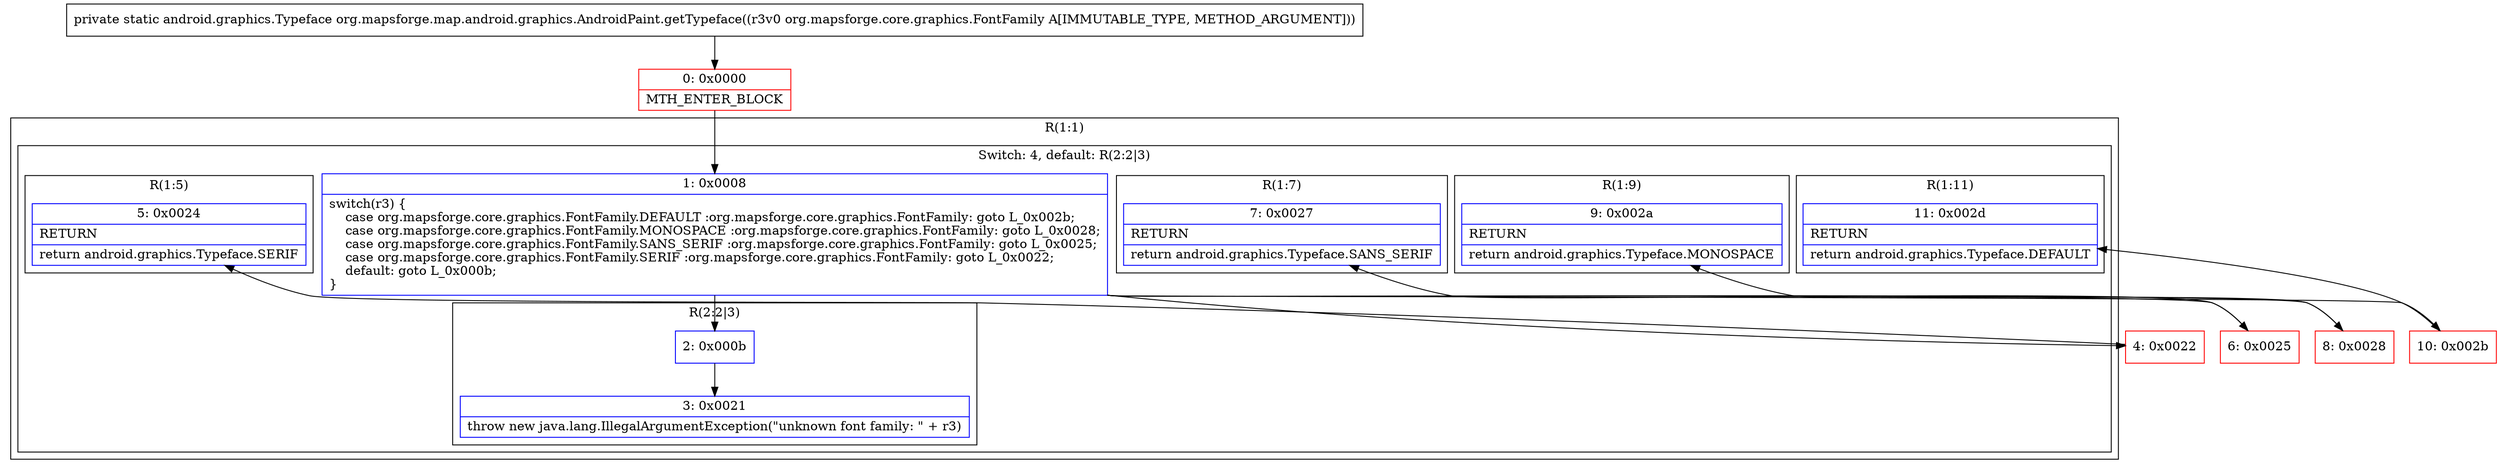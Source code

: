 digraph "CFG fororg.mapsforge.map.android.graphics.AndroidPaint.getTypeface(Lorg\/mapsforge\/core\/graphics\/FontFamily;)Landroid\/graphics\/Typeface;" {
subgraph cluster_Region_1720474576 {
label = "R(1:1)";
node [shape=record,color=blue];
subgraph cluster_SwitchRegion_1896877975 {
label = "Switch: 4, default: R(2:2|3)";
node [shape=record,color=blue];
Node_1 [shape=record,label="{1\:\ 0x0008|switch(r3) \{\l    case org.mapsforge.core.graphics.FontFamily.DEFAULT :org.mapsforge.core.graphics.FontFamily: goto L_0x002b;\l    case org.mapsforge.core.graphics.FontFamily.MONOSPACE :org.mapsforge.core.graphics.FontFamily: goto L_0x0028;\l    case org.mapsforge.core.graphics.FontFamily.SANS_SERIF :org.mapsforge.core.graphics.FontFamily: goto L_0x0025;\l    case org.mapsforge.core.graphics.FontFamily.SERIF :org.mapsforge.core.graphics.FontFamily: goto L_0x0022;\l    default: goto L_0x000b;\l\}\l}"];
subgraph cluster_Region_1869234188 {
label = "R(1:11)";
node [shape=record,color=blue];
Node_11 [shape=record,label="{11\:\ 0x002d|RETURN\l|return android.graphics.Typeface.DEFAULT\l}"];
}
subgraph cluster_Region_679826889 {
label = "R(1:9)";
node [shape=record,color=blue];
Node_9 [shape=record,label="{9\:\ 0x002a|RETURN\l|return android.graphics.Typeface.MONOSPACE\l}"];
}
subgraph cluster_Region_743688658 {
label = "R(1:7)";
node [shape=record,color=blue];
Node_7 [shape=record,label="{7\:\ 0x0027|RETURN\l|return android.graphics.Typeface.SANS_SERIF\l}"];
}
subgraph cluster_Region_1573787512 {
label = "R(1:5)";
node [shape=record,color=blue];
Node_5 [shape=record,label="{5\:\ 0x0024|RETURN\l|return android.graphics.Typeface.SERIF\l}"];
}
subgraph cluster_Region_1612269293 {
label = "R(2:2|3)";
node [shape=record,color=blue];
Node_2 [shape=record,label="{2\:\ 0x000b}"];
Node_3 [shape=record,label="{3\:\ 0x0021|throw new java.lang.IllegalArgumentException(\"unknown font family: \" + r3)\l}"];
}
}
}
Node_0 [shape=record,color=red,label="{0\:\ 0x0000|MTH_ENTER_BLOCK\l}"];
Node_4 [shape=record,color=red,label="{4\:\ 0x0022}"];
Node_6 [shape=record,color=red,label="{6\:\ 0x0025}"];
Node_8 [shape=record,color=red,label="{8\:\ 0x0028}"];
Node_10 [shape=record,color=red,label="{10\:\ 0x002b}"];
MethodNode[shape=record,label="{private static android.graphics.Typeface org.mapsforge.map.android.graphics.AndroidPaint.getTypeface((r3v0 org.mapsforge.core.graphics.FontFamily A[IMMUTABLE_TYPE, METHOD_ARGUMENT])) }"];
MethodNode -> Node_0;
Node_1 -> Node_2;
Node_1 -> Node_4;
Node_1 -> Node_6;
Node_1 -> Node_8;
Node_1 -> Node_10;
Node_2 -> Node_3;
Node_0 -> Node_1;
Node_4 -> Node_5;
Node_6 -> Node_7;
Node_8 -> Node_9;
Node_10 -> Node_11;
}

